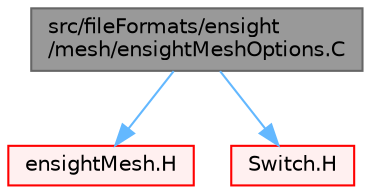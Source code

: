 digraph "src/fileFormats/ensight/mesh/ensightMeshOptions.C"
{
 // LATEX_PDF_SIZE
  bgcolor="transparent";
  edge [fontname=Helvetica,fontsize=10,labelfontname=Helvetica,labelfontsize=10];
  node [fontname=Helvetica,fontsize=10,shape=box,height=0.2,width=0.4];
  Node1 [id="Node000001",label="src/fileFormats/ensight\l/mesh/ensightMeshOptions.C",height=0.2,width=0.4,color="gray40", fillcolor="grey60", style="filled", fontcolor="black",tooltip=" "];
  Node1 -> Node2 [id="edge1_Node000001_Node000002",color="steelblue1",style="solid",tooltip=" "];
  Node2 [id="Node000002",label="ensightMesh.H",height=0.2,width=0.4,color="red", fillcolor="#FFF0F0", style="filled",URL="$ensightMesh_8H.html",tooltip=" "];
  Node1 -> Node231 [id="edge2_Node000001_Node000231",color="steelblue1",style="solid",tooltip=" "];
  Node231 [id="Node000231",label="Switch.H",height=0.2,width=0.4,color="red", fillcolor="#FFF0F0", style="filled",URL="$Switch_8H.html",tooltip=" "];
}
